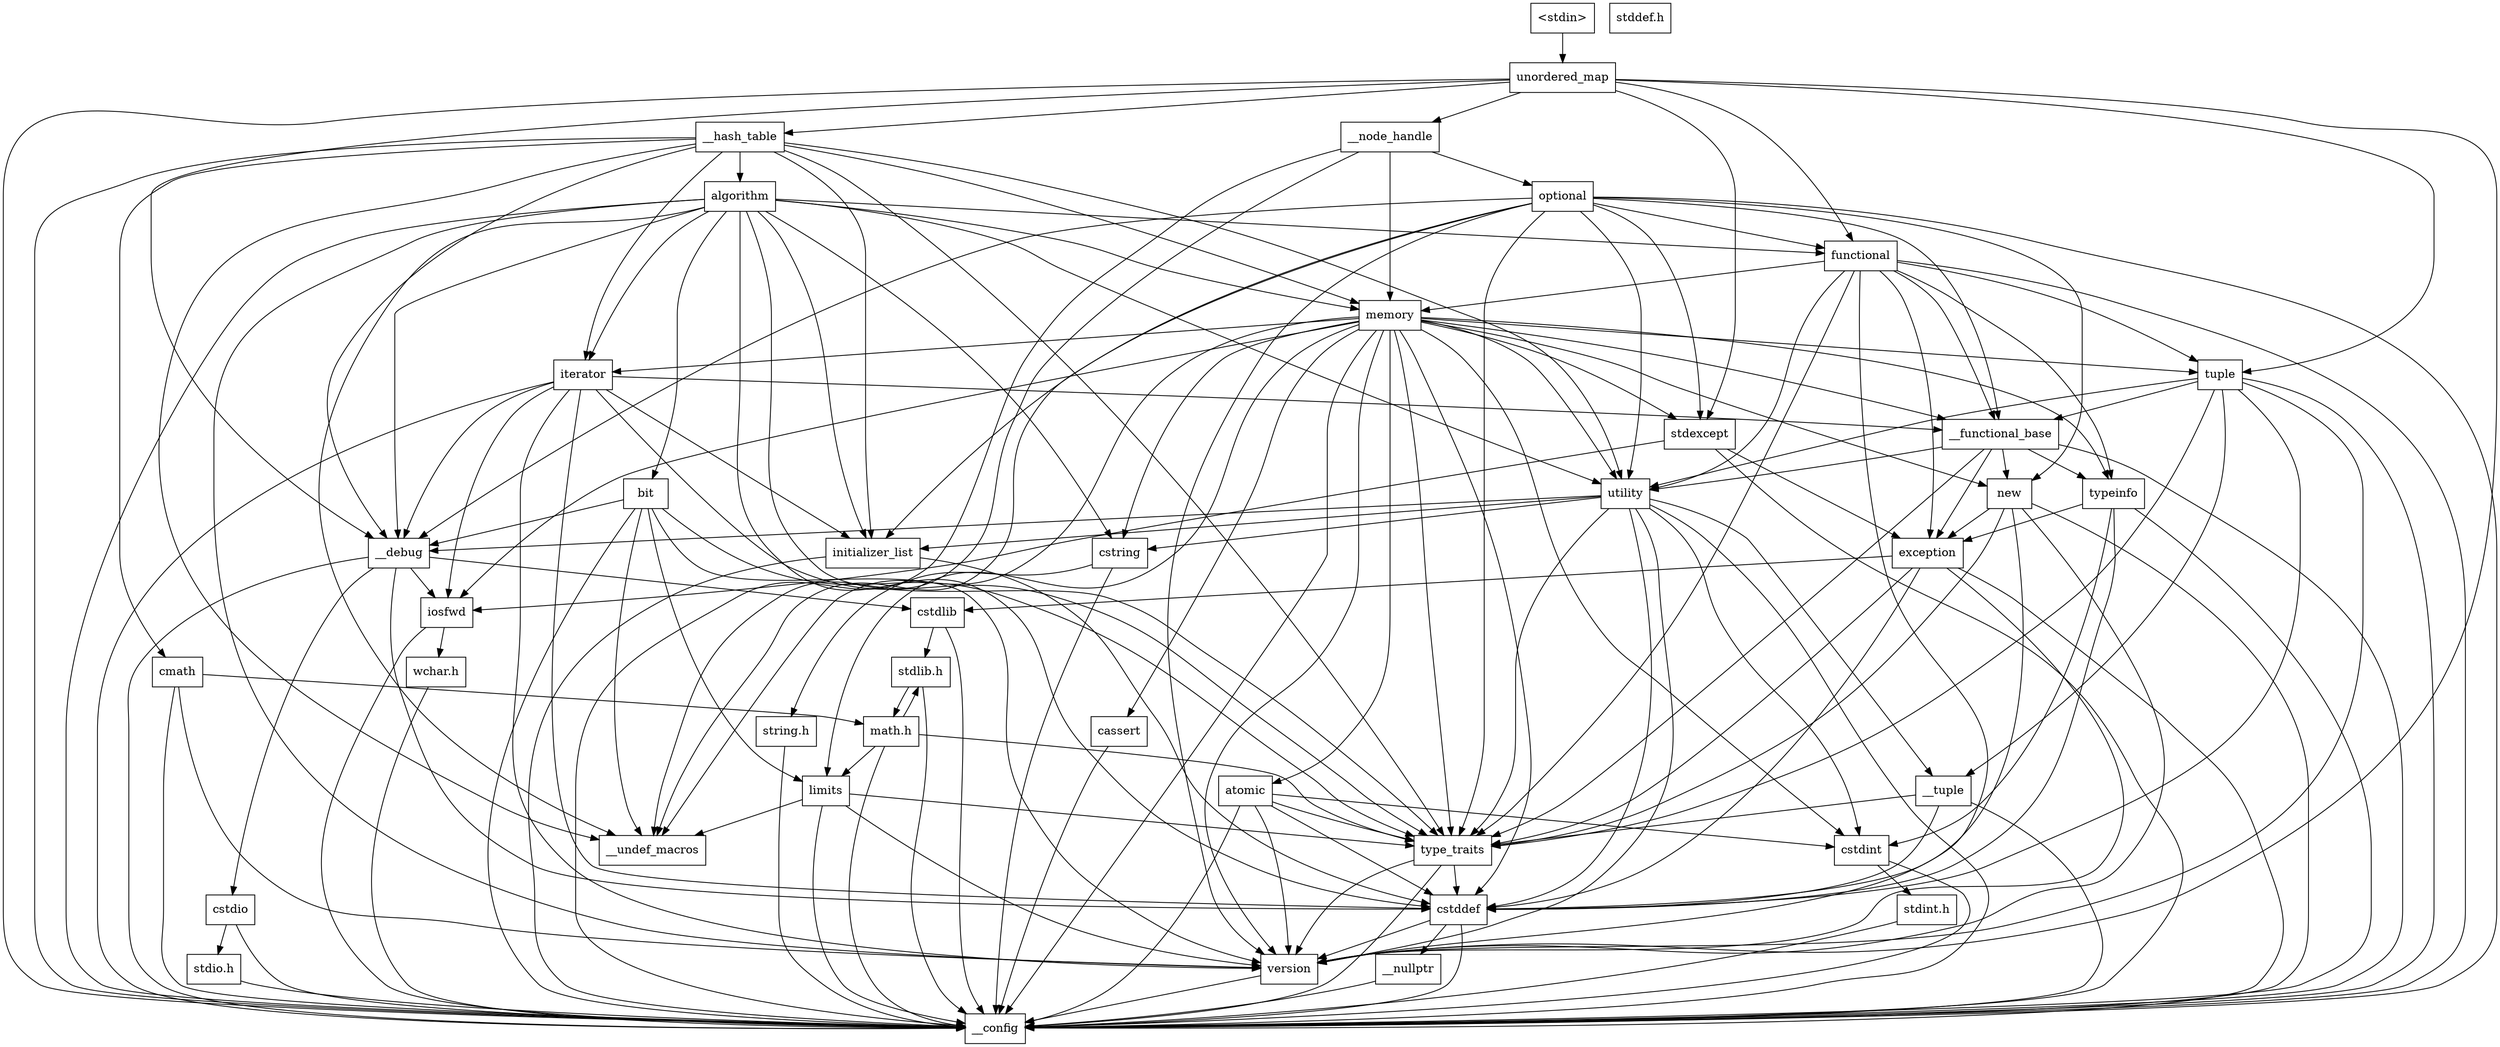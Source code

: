 digraph "dependencies" {
  header_0 [ shape="box", label="\<stdin\>" ];
  header_1 [ shape="box", label="unordered_map" ];
  header_104 [ shape="box", label="iterator" ];
  header_105 [ shape="box", label="__functional_base" ];
  header_106 [ shape="box", label="tuple" ];
  header_107 [ shape="box", label="stdexcept" ];
  header_108 [ shape="box", label="cassert" ];
  header_11 [ shape="box", label="__hash_table" ];
  header_110 [ shape="box", label="atomic" ];
  header_111 [ shape="box", label="algorithm" ];
  header_112 [ shape="box", label="functional" ];
  header_113 [ shape="box", label="bit" ];
  header_114 [ shape="box", label="cmath" ];
  header_115 [ shape="box", label="__node_handle" ];
  header_116 [ shape="box", label="optional" ];
  header_12 [ shape="box", label="initializer_list" ];
  header_13 [ shape="box", label="cstddef" ];
  header_14 [ shape="box", label="version" ];
  header_17 [ shape="box", label="__nullptr" ];
  header_18 [ shape="box", label="memory" ];
  header_19 [ shape="box", label="type_traits" ];
  header_2 [ shape="box", label="__config" ];
  header_20 [ shape="box", label="typeinfo" ];
  header_21 [ shape="box", label="exception" ];
  header_22 [ shape="box", label="cstdlib" ];
  header_23 [ shape="box", label="stdlib.h" ];
  header_26 [ shape="box", label="stddef.h" ];
  header_57 [ shape="box", label="math.h" ];
  header_69 [ shape="box", label="limits" ];
  header_70 [ shape="box", label="__undef_macros" ];
  header_71 [ shape="box", label="cstdint" ];
  header_72 [ shape="box", label="stdint.h" ];
  header_77 [ shape="box", label="new" ];
  header_78 [ shape="box", label="utility" ];
  header_79 [ shape="box", label="__tuple" ];
  header_80 [ shape="box", label="cstring" ];
  header_81 [ shape="box", label="string.h" ];
  header_84 [ shape="box", label="__debug" ];
  header_85 [ shape="box", label="iosfwd" ];
  header_86 [ shape="box", label="wchar.h" ];
  header_94 [ shape="box", label="cstdio" ];
  header_95 [ shape="box", label="stdio.h" ];
  header_69 -> header_14;
  header_69 -> header_70;
  header_69 -> header_2;
  header_69 -> header_19;
  header_114 -> header_14;
  header_114 -> header_2;
  header_114 -> header_57;
  header_115 -> header_116;
  header_115 -> header_18;
  header_115 -> header_70;
  header_115 -> header_2;
  header_72 -> header_2;
  header_71 -> header_72;
  header_71 -> header_2;
  header_77 -> header_14;
  header_77 -> header_21;
  header_77 -> header_2;
  header_77 -> header_19;
  header_77 -> header_13;
  header_116 -> header_14;
  header_116 -> header_12;
  header_116 -> header_19;
  header_116 -> header_70;
  header_116 -> header_2;
  header_116 -> header_77;
  header_116 -> header_105;
  header_116 -> header_107;
  header_116 -> header_112;
  header_116 -> header_78;
  header_116 -> header_84;
  header_78 -> header_14;
  header_78 -> header_79;
  header_78 -> header_12;
  header_78 -> header_13;
  header_78 -> header_19;
  header_78 -> header_71;
  header_78 -> header_2;
  header_78 -> header_80;
  header_78 -> header_84;
  header_79 -> header_2;
  header_79 -> header_19;
  header_79 -> header_13;
  header_112 -> header_14;
  header_112 -> header_18;
  header_112 -> header_21;
  header_112 -> header_19;
  header_112 -> header_20;
  header_112 -> header_2;
  header_112 -> header_105;
  header_112 -> header_78;
  header_112 -> header_106;
  header_113 -> header_14;
  header_113 -> header_19;
  header_113 -> header_70;
  header_113 -> header_2;
  header_113 -> header_69;
  header_113 -> header_84;
  header_110 -> header_14;
  header_110 -> header_71;
  header_110 -> header_2;
  header_110 -> header_19;
  header_110 -> header_13;
  header_111 -> header_14;
  header_111 -> header_12;
  header_111 -> header_13;
  header_111 -> header_18;
  header_111 -> header_19;
  header_111 -> header_70;
  header_111 -> header_2;
  header_111 -> header_104;
  header_111 -> header_78;
  header_111 -> header_80;
  header_111 -> header_112;
  header_111 -> header_113;
  header_111 -> header_84;
  header_105 -> header_21;
  header_105 -> header_19;
  header_105 -> header_20;
  header_105 -> header_2;
  header_105 -> header_77;
  header_105 -> header_78;
  header_104 -> header_14;
  header_104 -> header_12;
  header_104 -> header_13;
  header_104 -> header_19;
  header_104 -> header_2;
  header_104 -> header_105;
  header_104 -> header_85;
  header_104 -> header_84;
  header_107 -> header_21;
  header_107 -> header_2;
  header_107 -> header_85;
  header_106 -> header_14;
  header_106 -> header_13;
  header_106 -> header_19;
  header_106 -> header_2;
  header_106 -> header_105;
  header_106 -> header_78;
  header_106 -> header_79;
  header_0 -> header_1;
  header_1 -> header_14;
  header_1 -> header_106;
  header_1 -> header_11;
  header_1 -> header_2;
  header_1 -> header_107;
  header_1 -> header_115;
  header_1 -> header_112;
  header_1 -> header_84;
  header_57 -> header_69;
  header_57 -> header_2;
  header_57 -> header_19;
  header_57 -> header_23;
  header_21 -> header_14;
  header_21 -> header_22;
  header_21 -> header_2;
  header_21 -> header_19;
  header_21 -> header_13;
  header_20 -> header_21;
  header_20 -> header_71;
  header_20 -> header_2;
  header_20 -> header_13;
  header_23 -> header_2;
  header_23 -> header_57;
  header_22 -> header_2;
  header_22 -> header_23;
  header_108 -> header_2;
  header_81 -> header_2;
  header_80 -> header_81;
  header_80 -> header_2;
  header_86 -> header_2;
  header_85 -> header_2;
  header_85 -> header_86;
  header_84 -> header_94;
  header_84 -> header_13;
  header_84 -> header_2;
  header_84 -> header_85;
  header_84 -> header_22;
  header_14 -> header_2;
  header_17 -> header_2;
  header_11 -> header_12;
  header_11 -> header_18;
  header_11 -> header_19;
  header_11 -> header_70;
  header_11 -> header_2;
  header_11 -> header_104;
  header_11 -> header_114;
  header_11 -> header_84;
  header_11 -> header_78;
  header_11 -> header_111;
  header_12 -> header_2;
  header_12 -> header_13;
  header_13 -> header_14;
  header_13 -> header_17;
  header_13 -> header_2;
  header_18 -> header_14;
  header_18 -> header_80;
  header_18 -> header_13;
  header_18 -> header_19;
  header_18 -> header_20;
  header_18 -> header_105;
  header_18 -> header_70;
  header_18 -> header_71;
  header_18 -> header_2;
  header_18 -> header_77;
  header_18 -> header_69;
  header_18 -> header_104;
  header_18 -> header_78;
  header_18 -> header_106;
  header_18 -> header_110;
  header_18 -> header_107;
  header_18 -> header_85;
  header_18 -> header_108;
  header_19 -> header_14;
  header_19 -> header_2;
  header_19 -> header_13;
  header_94 -> header_95;
  header_94 -> header_2;
  header_95 -> header_2;
}